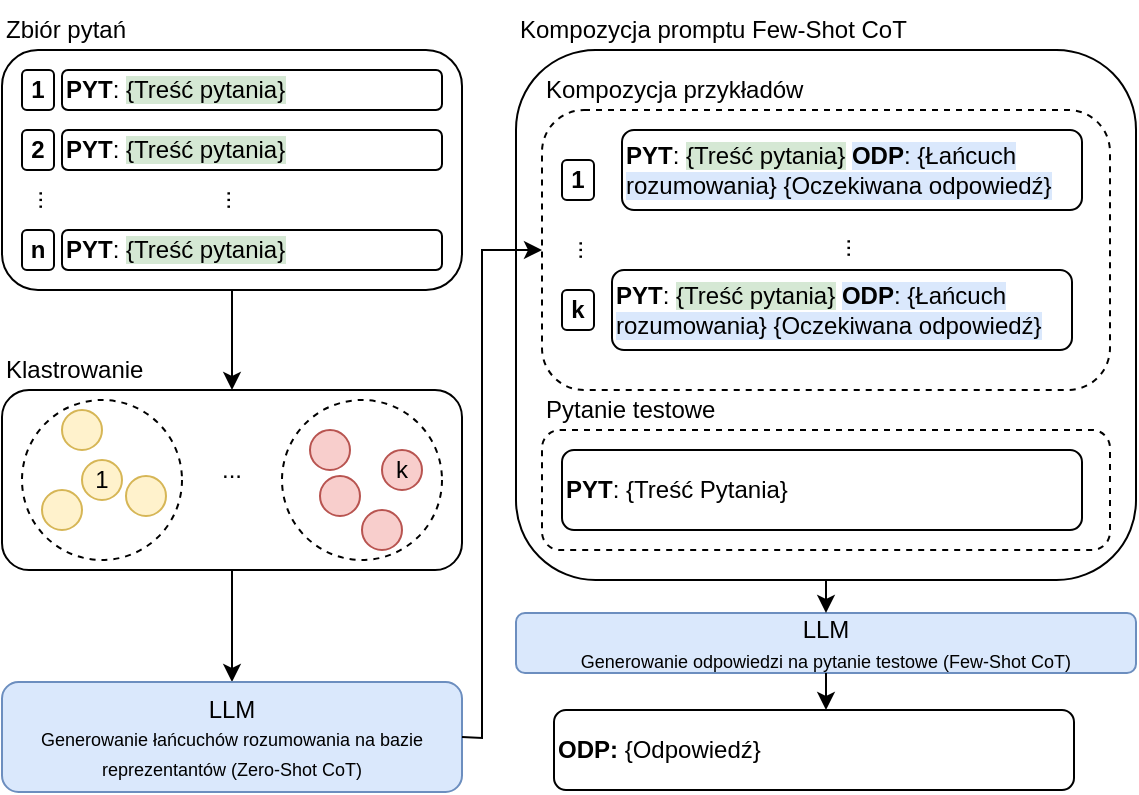 <mxfile version="24.9.2">
  <diagram name="Strona-1" id="SKQPM1xvxKkNtb4ucVYk">
    <mxGraphModel dx="343" dy="311" grid="1" gridSize="10" guides="1" tooltips="1" connect="1" arrows="1" fold="1" page="1" pageScale="1" pageWidth="827" pageHeight="1169" math="0" shadow="0">
      <root>
        <mxCell id="0" />
        <mxCell id="1" parent="0" />
        <mxCell id="EEMyL5rzuhiAZdg8vZsQ-1" value="" style="rounded=1;whiteSpace=wrap;html=1;fillColor=none;" parent="1" vertex="1">
          <mxGeometry x="120" y="160" width="230" height="120" as="geometry" />
        </mxCell>
        <mxCell id="EEMyL5rzuhiAZdg8vZsQ-2" value="Zbiór pytań" style="text;html=1;align=left;verticalAlign=middle;whiteSpace=wrap;rounded=0;" parent="1" vertex="1">
          <mxGeometry x="120" y="135" width="80" height="30" as="geometry" />
        </mxCell>
        <mxCell id="EEMyL5rzuhiAZdg8vZsQ-3" value="&lt;b&gt;PYT&lt;/b&gt;: &lt;span style=&quot;background-color: rgb(213, 232, 212);&quot;&gt;{Treść pytania}&lt;/span&gt;" style="rounded=1;whiteSpace=wrap;html=1;fillColor=none;align=left;" parent="1" vertex="1">
          <mxGeometry x="150" y="170" width="190" height="20" as="geometry" />
        </mxCell>
        <mxCell id="EEMyL5rzuhiAZdg8vZsQ-8" value="&lt;b&gt;PYT&lt;/b&gt;: &lt;span style=&quot;background-color: rgb(213, 232, 212);&quot;&gt;{Treść pytania}&lt;/span&gt;" style="rounded=1;whiteSpace=wrap;html=1;fillColor=none;align=left;" parent="1" vertex="1">
          <mxGeometry x="150" y="250" width="190" height="20" as="geometry" />
        </mxCell>
        <mxCell id="EEMyL5rzuhiAZdg8vZsQ-12" value="" style="endArrow=classic;html=1;rounded=0;exitX=0.5;exitY=1;exitDx=0;exitDy=0;entryX=0.5;entryY=0;entryDx=0;entryDy=0;" parent="1" source="EEMyL5rzuhiAZdg8vZsQ-1" target="EEMyL5rzuhiAZdg8vZsQ-13" edge="1">
          <mxGeometry width="50" height="50" relative="1" as="geometry">
            <mxPoint x="280" y="310" as="sourcePoint" />
            <mxPoint x="235" y="310" as="targetPoint" />
          </mxGeometry>
        </mxCell>
        <mxCell id="EEMyL5rzuhiAZdg8vZsQ-13" value="" style="rounded=1;whiteSpace=wrap;html=1;fillColor=none;" parent="1" vertex="1">
          <mxGeometry x="120" y="330" width="230" height="90" as="geometry" />
        </mxCell>
        <mxCell id="EEMyL5rzuhiAZdg8vZsQ-14" value="Klastrowanie" style="text;html=1;align=left;verticalAlign=middle;whiteSpace=wrap;rounded=0;" parent="1" vertex="1">
          <mxGeometry x="120" y="305" width="80" height="30" as="geometry" />
        </mxCell>
        <mxCell id="EEMyL5rzuhiAZdg8vZsQ-15" value="" style="ellipse;whiteSpace=wrap;html=1;aspect=fixed;fillColor=none;dashed=1;" parent="1" vertex="1">
          <mxGeometry x="260" y="335" width="80" height="80" as="geometry" />
        </mxCell>
        <mxCell id="EEMyL5rzuhiAZdg8vZsQ-16" value="" style="ellipse;whiteSpace=wrap;html=1;aspect=fixed;fillColor=#f8cecc;strokeColor=#b85450;" parent="1" vertex="1">
          <mxGeometry x="274" y="350" width="20" height="20" as="geometry" />
        </mxCell>
        <mxCell id="EEMyL5rzuhiAZdg8vZsQ-17" value="k" style="ellipse;whiteSpace=wrap;html=1;aspect=fixed;fillColor=#f8cecc;strokeColor=#b85450;" parent="1" vertex="1">
          <mxGeometry x="310" y="360" width="20" height="20" as="geometry" />
        </mxCell>
        <mxCell id="EEMyL5rzuhiAZdg8vZsQ-18" value="" style="ellipse;whiteSpace=wrap;html=1;aspect=fixed;fillColor=#f8cecc;strokeColor=#b85450;" parent="1" vertex="1">
          <mxGeometry x="300" y="390" width="20" height="20" as="geometry" />
        </mxCell>
        <mxCell id="EEMyL5rzuhiAZdg8vZsQ-19" value="" style="ellipse;whiteSpace=wrap;html=1;aspect=fixed;fillColor=#f8cecc;strokeColor=#b85450;" parent="1" vertex="1">
          <mxGeometry x="279" y="373" width="20" height="20" as="geometry" />
        </mxCell>
        <mxCell id="EEMyL5rzuhiAZdg8vZsQ-20" value="" style="ellipse;whiteSpace=wrap;html=1;aspect=fixed;fillColor=none;dashed=1;" parent="1" vertex="1">
          <mxGeometry x="130" y="335" width="80" height="80" as="geometry" />
        </mxCell>
        <mxCell id="EEMyL5rzuhiAZdg8vZsQ-21" value="" style="ellipse;whiteSpace=wrap;html=1;aspect=fixed;fillColor=#fff2cc;strokeColor=#d6b656;" parent="1" vertex="1">
          <mxGeometry x="150" y="340" width="20" height="20" as="geometry" />
        </mxCell>
        <mxCell id="EEMyL5rzuhiAZdg8vZsQ-22" value="1" style="ellipse;whiteSpace=wrap;html=1;aspect=fixed;fillColor=#fff2cc;strokeColor=#d6b656;" parent="1" vertex="1">
          <mxGeometry x="160" y="365" width="20" height="20" as="geometry" />
        </mxCell>
        <mxCell id="EEMyL5rzuhiAZdg8vZsQ-23" value="" style="ellipse;whiteSpace=wrap;html=1;aspect=fixed;fillColor=#fff2cc;strokeColor=#d6b656;" parent="1" vertex="1">
          <mxGeometry x="182" y="373" width="20" height="20" as="geometry" />
        </mxCell>
        <mxCell id="EEMyL5rzuhiAZdg8vZsQ-24" value="" style="ellipse;whiteSpace=wrap;html=1;aspect=fixed;fillColor=#fff2cc;strokeColor=#d6b656;" parent="1" vertex="1">
          <mxGeometry x="140" y="380" width="20" height="20" as="geometry" />
        </mxCell>
        <mxCell id="EEMyL5rzuhiAZdg8vZsQ-25" value="..." style="text;html=1;align=center;verticalAlign=middle;whiteSpace=wrap;rounded=0;" parent="1" vertex="1">
          <mxGeometry x="195" y="355" width="80" height="30" as="geometry" />
        </mxCell>
        <mxCell id="EEMyL5rzuhiAZdg8vZsQ-26" value="" style="endArrow=classic;html=1;rounded=0;exitX=0.5;exitY=1;exitDx=0;exitDy=0;entryX=0.5;entryY=0;entryDx=0;entryDy=0;" parent="1" source="EEMyL5rzuhiAZdg8vZsQ-13" target="EEMyL5rzuhiAZdg8vZsQ-27" edge="1">
          <mxGeometry width="50" height="50" relative="1" as="geometry">
            <mxPoint x="229.76" y="400" as="sourcePoint" />
            <mxPoint x="270" y="420" as="targetPoint" />
          </mxGeometry>
        </mxCell>
        <mxCell id="EEMyL5rzuhiAZdg8vZsQ-27" value="LLM&lt;div&gt;&lt;font style=&quot;font-size: 9px;&quot;&gt;Generowanie łańcuchów rozumowania na bazie reprezentantów (Zero-Shot CoT)&lt;/font&gt;&lt;/div&gt;" style="rounded=1;whiteSpace=wrap;html=1;fillColor=#dae8fc;strokeColor=#6c8ebf;" parent="1" vertex="1">
          <mxGeometry x="120" y="476" width="230" height="55" as="geometry" />
        </mxCell>
        <mxCell id="EEMyL5rzuhiAZdg8vZsQ-33" value="&lt;b&gt;PYT&lt;/b&gt;: &lt;span style=&quot;background-color: rgb(213, 232, 212);&quot;&gt;{Treść pytania}&lt;/span&gt;&amp;nbsp;&lt;span style=&quot;background-color: rgb(218, 232, 252);&quot;&gt;&lt;b style=&quot;&quot;&gt;ODP&lt;/b&gt;: {Łańcuch rozumowania} {Oczekiwana odpowiedź}&lt;/span&gt;" style="rounded=1;whiteSpace=wrap;html=1;fillColor=none;align=left;" parent="1" vertex="1">
          <mxGeometry x="430" y="200" width="230" height="40" as="geometry" />
        </mxCell>
        <mxCell id="EEMyL5rzuhiAZdg8vZsQ-35" value="..." style="text;html=1;align=center;verticalAlign=middle;whiteSpace=wrap;rounded=0;horizontal=0;" parent="1" vertex="1">
          <mxGeometry x="500" y="254" width="80" height="10" as="geometry" />
        </mxCell>
        <mxCell id="EEMyL5rzuhiAZdg8vZsQ-37" value="&lt;b&gt;1&lt;/b&gt;" style="rounded=1;whiteSpace=wrap;html=1;fillColor=none;align=center;" parent="1" vertex="1">
          <mxGeometry x="130" y="170" width="16" height="20" as="geometry" />
        </mxCell>
        <mxCell id="EEMyL5rzuhiAZdg8vZsQ-38" value="&lt;b&gt;n&lt;/b&gt;" style="rounded=1;whiteSpace=wrap;html=1;fillColor=none;align=center;" parent="1" vertex="1">
          <mxGeometry x="130" y="250" width="16" height="20" as="geometry" />
        </mxCell>
        <mxCell id="EEMyL5rzuhiAZdg8vZsQ-39" value="&lt;b&gt;1&lt;/b&gt;" style="rounded=1;whiteSpace=wrap;html=1;fillColor=none;align=center;" parent="1" vertex="1">
          <mxGeometry x="400" y="215" width="16" height="20" as="geometry" />
        </mxCell>
        <mxCell id="EEMyL5rzuhiAZdg8vZsQ-41" value="&lt;b&gt;k&lt;/b&gt;" style="rounded=1;whiteSpace=wrap;html=1;fillColor=none;align=center;" parent="1" vertex="1">
          <mxGeometry x="400" y="280" width="16" height="20" as="geometry" />
        </mxCell>
        <mxCell id="EEMyL5rzuhiAZdg8vZsQ-43" value="..." style="text;html=1;align=center;verticalAlign=middle;whiteSpace=wrap;rounded=0;horizontal=0;" parent="1" vertex="1">
          <mxGeometry x="396" y="255" width="20" height="10" as="geometry" />
        </mxCell>
        <mxCell id="EEMyL5rzuhiAZdg8vZsQ-46" value="..." style="text;html=1;align=center;verticalAlign=middle;whiteSpace=wrap;rounded=0;horizontal=0;" parent="1" vertex="1">
          <mxGeometry x="126" y="230" width="20" height="10" as="geometry" />
        </mxCell>
        <mxCell id="EEMyL5rzuhiAZdg8vZsQ-47" value="..." style="text;html=1;align=center;verticalAlign=middle;whiteSpace=wrap;rounded=0;horizontal=0;" parent="1" vertex="1">
          <mxGeometry x="220" y="230" width="20" height="10" as="geometry" />
        </mxCell>
        <mxCell id="EEMyL5rzuhiAZdg8vZsQ-61" value="" style="rounded=1;whiteSpace=wrap;html=1;fillColor=none;" parent="1" vertex="1">
          <mxGeometry x="377" y="160" width="310" height="265" as="geometry" />
        </mxCell>
        <mxCell id="EEMyL5rzuhiAZdg8vZsQ-48" value="LLM&lt;div&gt;&lt;span style=&quot;background-color: initial;&quot;&gt;&lt;font style=&quot;font-size: 9px;&quot;&gt;Generowanie odpowiedzi na pytanie testowe (Few-Shot CoT)&lt;/font&gt;&lt;/span&gt;&lt;/div&gt;" style="rounded=1;whiteSpace=wrap;html=1;fillColor=#dae8fc;strokeColor=#6c8ebf;" parent="1" vertex="1">
          <mxGeometry x="377" y="441.5" width="310" height="30" as="geometry" />
        </mxCell>
        <mxCell id="EEMyL5rzuhiAZdg8vZsQ-55" value="" style="rounded=1;whiteSpace=wrap;html=1;fillColor=none;dashed=1;strokeWidth=1;" parent="1" vertex="1">
          <mxGeometry x="390" y="190" width="284" height="140" as="geometry" />
        </mxCell>
        <mxCell id="EEMyL5rzuhiAZdg8vZsQ-54" value="&lt;b&gt;PYT&lt;/b&gt;: &lt;span style=&quot;background-color: rgb(213, 232, 212);&quot;&gt;{Treść pytania}&lt;/span&gt;&amp;nbsp;&lt;span style=&quot;background-color: rgb(218, 232, 252);&quot;&gt;&lt;b style=&quot;&quot;&gt;ODP&lt;/b&gt;: {Łańcuch rozumowania} {Oczekiwana odpowiedź}&lt;/span&gt;" style="rounded=1;whiteSpace=wrap;html=1;fillColor=none;align=left;" parent="1" vertex="1">
          <mxGeometry x="425" y="270" width="230" height="40" as="geometry" />
        </mxCell>
        <mxCell id="EEMyL5rzuhiAZdg8vZsQ-56" value="Kompozycja przykładów" style="text;html=1;align=left;verticalAlign=middle;whiteSpace=wrap;rounded=0;" parent="1" vertex="1">
          <mxGeometry x="390" y="165" width="140" height="30" as="geometry" />
        </mxCell>
        <mxCell id="EEMyL5rzuhiAZdg8vZsQ-58" value="Pytanie testowe" style="text;html=1;align=left;verticalAlign=middle;whiteSpace=wrap;rounded=0;" parent="1" vertex="1">
          <mxGeometry x="390" y="325" width="140" height="30" as="geometry" />
        </mxCell>
        <mxCell id="EEMyL5rzuhiAZdg8vZsQ-59" value="" style="rounded=1;whiteSpace=wrap;html=1;fillColor=none;dashed=1;strokeWidth=1;" parent="1" vertex="1">
          <mxGeometry x="390" y="350" width="284" height="60" as="geometry" />
        </mxCell>
        <mxCell id="EEMyL5rzuhiAZdg8vZsQ-60" value="&lt;b&gt;PYT&lt;/b&gt;: {Treść Pytania}" style="rounded=1;whiteSpace=wrap;html=1;fillColor=none;align=left;" parent="1" vertex="1">
          <mxGeometry x="400" y="360" width="260" height="40" as="geometry" />
        </mxCell>
        <mxCell id="EEMyL5rzuhiAZdg8vZsQ-62" value="Kompozycja promptu Few-Shot CoT" style="text;html=1;align=left;verticalAlign=middle;whiteSpace=wrap;rounded=0;" parent="1" vertex="1">
          <mxGeometry x="377" y="135" width="213" height="30" as="geometry" />
        </mxCell>
        <mxCell id="EEMyL5rzuhiAZdg8vZsQ-63" value="" style="endArrow=classic;html=1;rounded=0;exitX=0.5;exitY=1;exitDx=0;exitDy=0;entryX=0.5;entryY=0;entryDx=0;entryDy=0;" parent="1" source="EEMyL5rzuhiAZdg8vZsQ-61" target="EEMyL5rzuhiAZdg8vZsQ-48" edge="1">
          <mxGeometry width="50" height="50" relative="1" as="geometry">
            <mxPoint x="380" y="400" as="sourcePoint" />
            <mxPoint x="430" y="350" as="targetPoint" />
          </mxGeometry>
        </mxCell>
        <mxCell id="EEMyL5rzuhiAZdg8vZsQ-70" value="" style="endArrow=classic;html=1;rounded=0;exitX=0.5;exitY=1;exitDx=0;exitDy=0;" parent="1" source="EEMyL5rzuhiAZdg8vZsQ-48" edge="1">
          <mxGeometry width="50" height="50" relative="1" as="geometry">
            <mxPoint x="370" y="320" as="sourcePoint" />
            <mxPoint x="532" y="490" as="targetPoint" />
          </mxGeometry>
        </mxCell>
        <mxCell id="EEMyL5rzuhiAZdg8vZsQ-71" value="&lt;b&gt;ODP:&amp;nbsp;&lt;/b&gt;{Odpowiedź}" style="rounded=1;whiteSpace=wrap;html=1;fillColor=none;align=left;" parent="1" vertex="1">
          <mxGeometry x="396" y="490" width="260" height="40" as="geometry" />
        </mxCell>
        <mxCell id="1NhU4R0SHfofNBXyIxQD-1" value="&lt;b&gt;2&lt;/b&gt;" style="rounded=1;whiteSpace=wrap;html=1;fillColor=none;align=center;" parent="1" vertex="1">
          <mxGeometry x="130" y="200" width="16" height="20" as="geometry" />
        </mxCell>
        <mxCell id="1NhU4R0SHfofNBXyIxQD-2" value="&lt;b&gt;PYT&lt;/b&gt;: &lt;span style=&quot;background-color: rgb(213, 232, 212);&quot;&gt;{Treść pytania}&lt;/span&gt;" style="rounded=1;whiteSpace=wrap;html=1;fillColor=none;align=left;" parent="1" vertex="1">
          <mxGeometry x="150" y="200" width="190" height="20" as="geometry" />
        </mxCell>
        <mxCell id="1NhU4R0SHfofNBXyIxQD-3" value="" style="endArrow=classic;html=1;rounded=0;exitX=1;exitY=0.5;exitDx=0;exitDy=0;entryX=0;entryY=0.5;entryDx=0;entryDy=0;" parent="1" source="EEMyL5rzuhiAZdg8vZsQ-27" target="EEMyL5rzuhiAZdg8vZsQ-55" edge="1">
          <mxGeometry width="50" height="50" relative="1" as="geometry">
            <mxPoint x="340" y="430" as="sourcePoint" />
            <mxPoint x="390" y="380" as="targetPoint" />
            <Array as="points">
              <mxPoint x="360" y="504" />
              <mxPoint x="360" y="260" />
            </Array>
          </mxGeometry>
        </mxCell>
      </root>
    </mxGraphModel>
  </diagram>
</mxfile>
